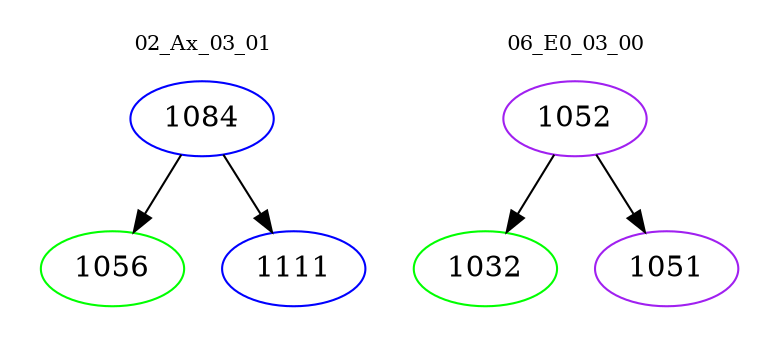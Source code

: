 digraph{
subgraph cluster_0 {
color = white
label = "02_Ax_03_01";
fontsize=10;
T0_1084 [label="1084", color="blue"]
T0_1084 -> T0_1056 [color="black"]
T0_1056 [label="1056", color="green"]
T0_1084 -> T0_1111 [color="black"]
T0_1111 [label="1111", color="blue"]
}
subgraph cluster_1 {
color = white
label = "06_E0_03_00";
fontsize=10;
T1_1052 [label="1052", color="purple"]
T1_1052 -> T1_1032 [color="black"]
T1_1032 [label="1032", color="green"]
T1_1052 -> T1_1051 [color="black"]
T1_1051 [label="1051", color="purple"]
}
}
